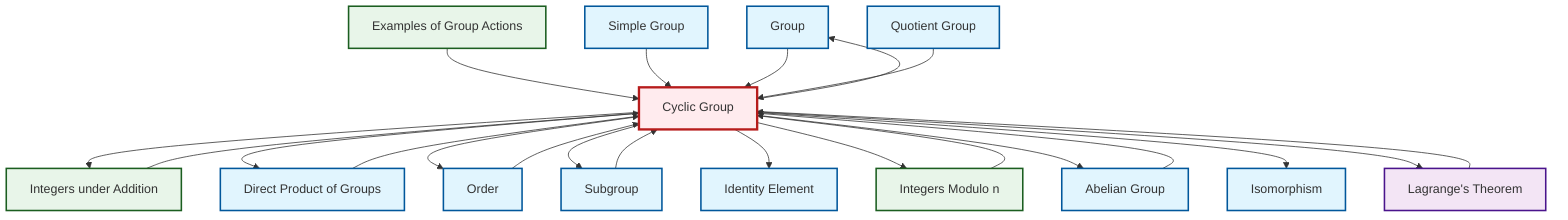 graph TD
    classDef definition fill:#e1f5fe,stroke:#01579b,stroke-width:2px
    classDef theorem fill:#f3e5f5,stroke:#4a148c,stroke-width:2px
    classDef axiom fill:#fff3e0,stroke:#e65100,stroke-width:2px
    classDef example fill:#e8f5e9,stroke:#1b5e20,stroke-width:2px
    classDef current fill:#ffebee,stroke:#b71c1c,stroke-width:3px
    def-group["Group"]:::definition
    def-cyclic-group["Cyclic Group"]:::definition
    def-abelian-group["Abelian Group"]:::definition
    def-quotient-group["Quotient Group"]:::definition
    ex-quotient-integers-mod-n["Integers Modulo n"]:::example
    ex-group-action-examples["Examples of Group Actions"]:::example
    def-isomorphism["Isomorphism"]:::definition
    def-direct-product["Direct Product of Groups"]:::definition
    def-simple-group["Simple Group"]:::definition
    def-order["Order"]:::definition
    thm-lagrange["Lagrange's Theorem"]:::theorem
    ex-integers-addition["Integers under Addition"]:::example
    def-identity-element["Identity Element"]:::definition
    def-subgroup["Subgroup"]:::definition
    ex-group-action-examples --> def-cyclic-group
    def-cyclic-group --> ex-integers-addition
    def-cyclic-group --> def-direct-product
    def-simple-group --> def-cyclic-group
    ex-quotient-integers-mod-n --> def-cyclic-group
    def-abelian-group --> def-cyclic-group
    thm-lagrange --> def-cyclic-group
    def-cyclic-group --> def-order
    def-cyclic-group --> def-group
    def-group --> def-cyclic-group
    def-cyclic-group --> def-subgroup
    def-direct-product --> def-cyclic-group
    ex-integers-addition --> def-cyclic-group
    def-cyclic-group --> def-identity-element
    def-order --> def-cyclic-group
    def-cyclic-group --> ex-quotient-integers-mod-n
    def-subgroup --> def-cyclic-group
    def-cyclic-group --> def-abelian-group
    def-cyclic-group --> def-isomorphism
    def-quotient-group --> def-cyclic-group
    def-cyclic-group --> thm-lagrange
    class def-cyclic-group current